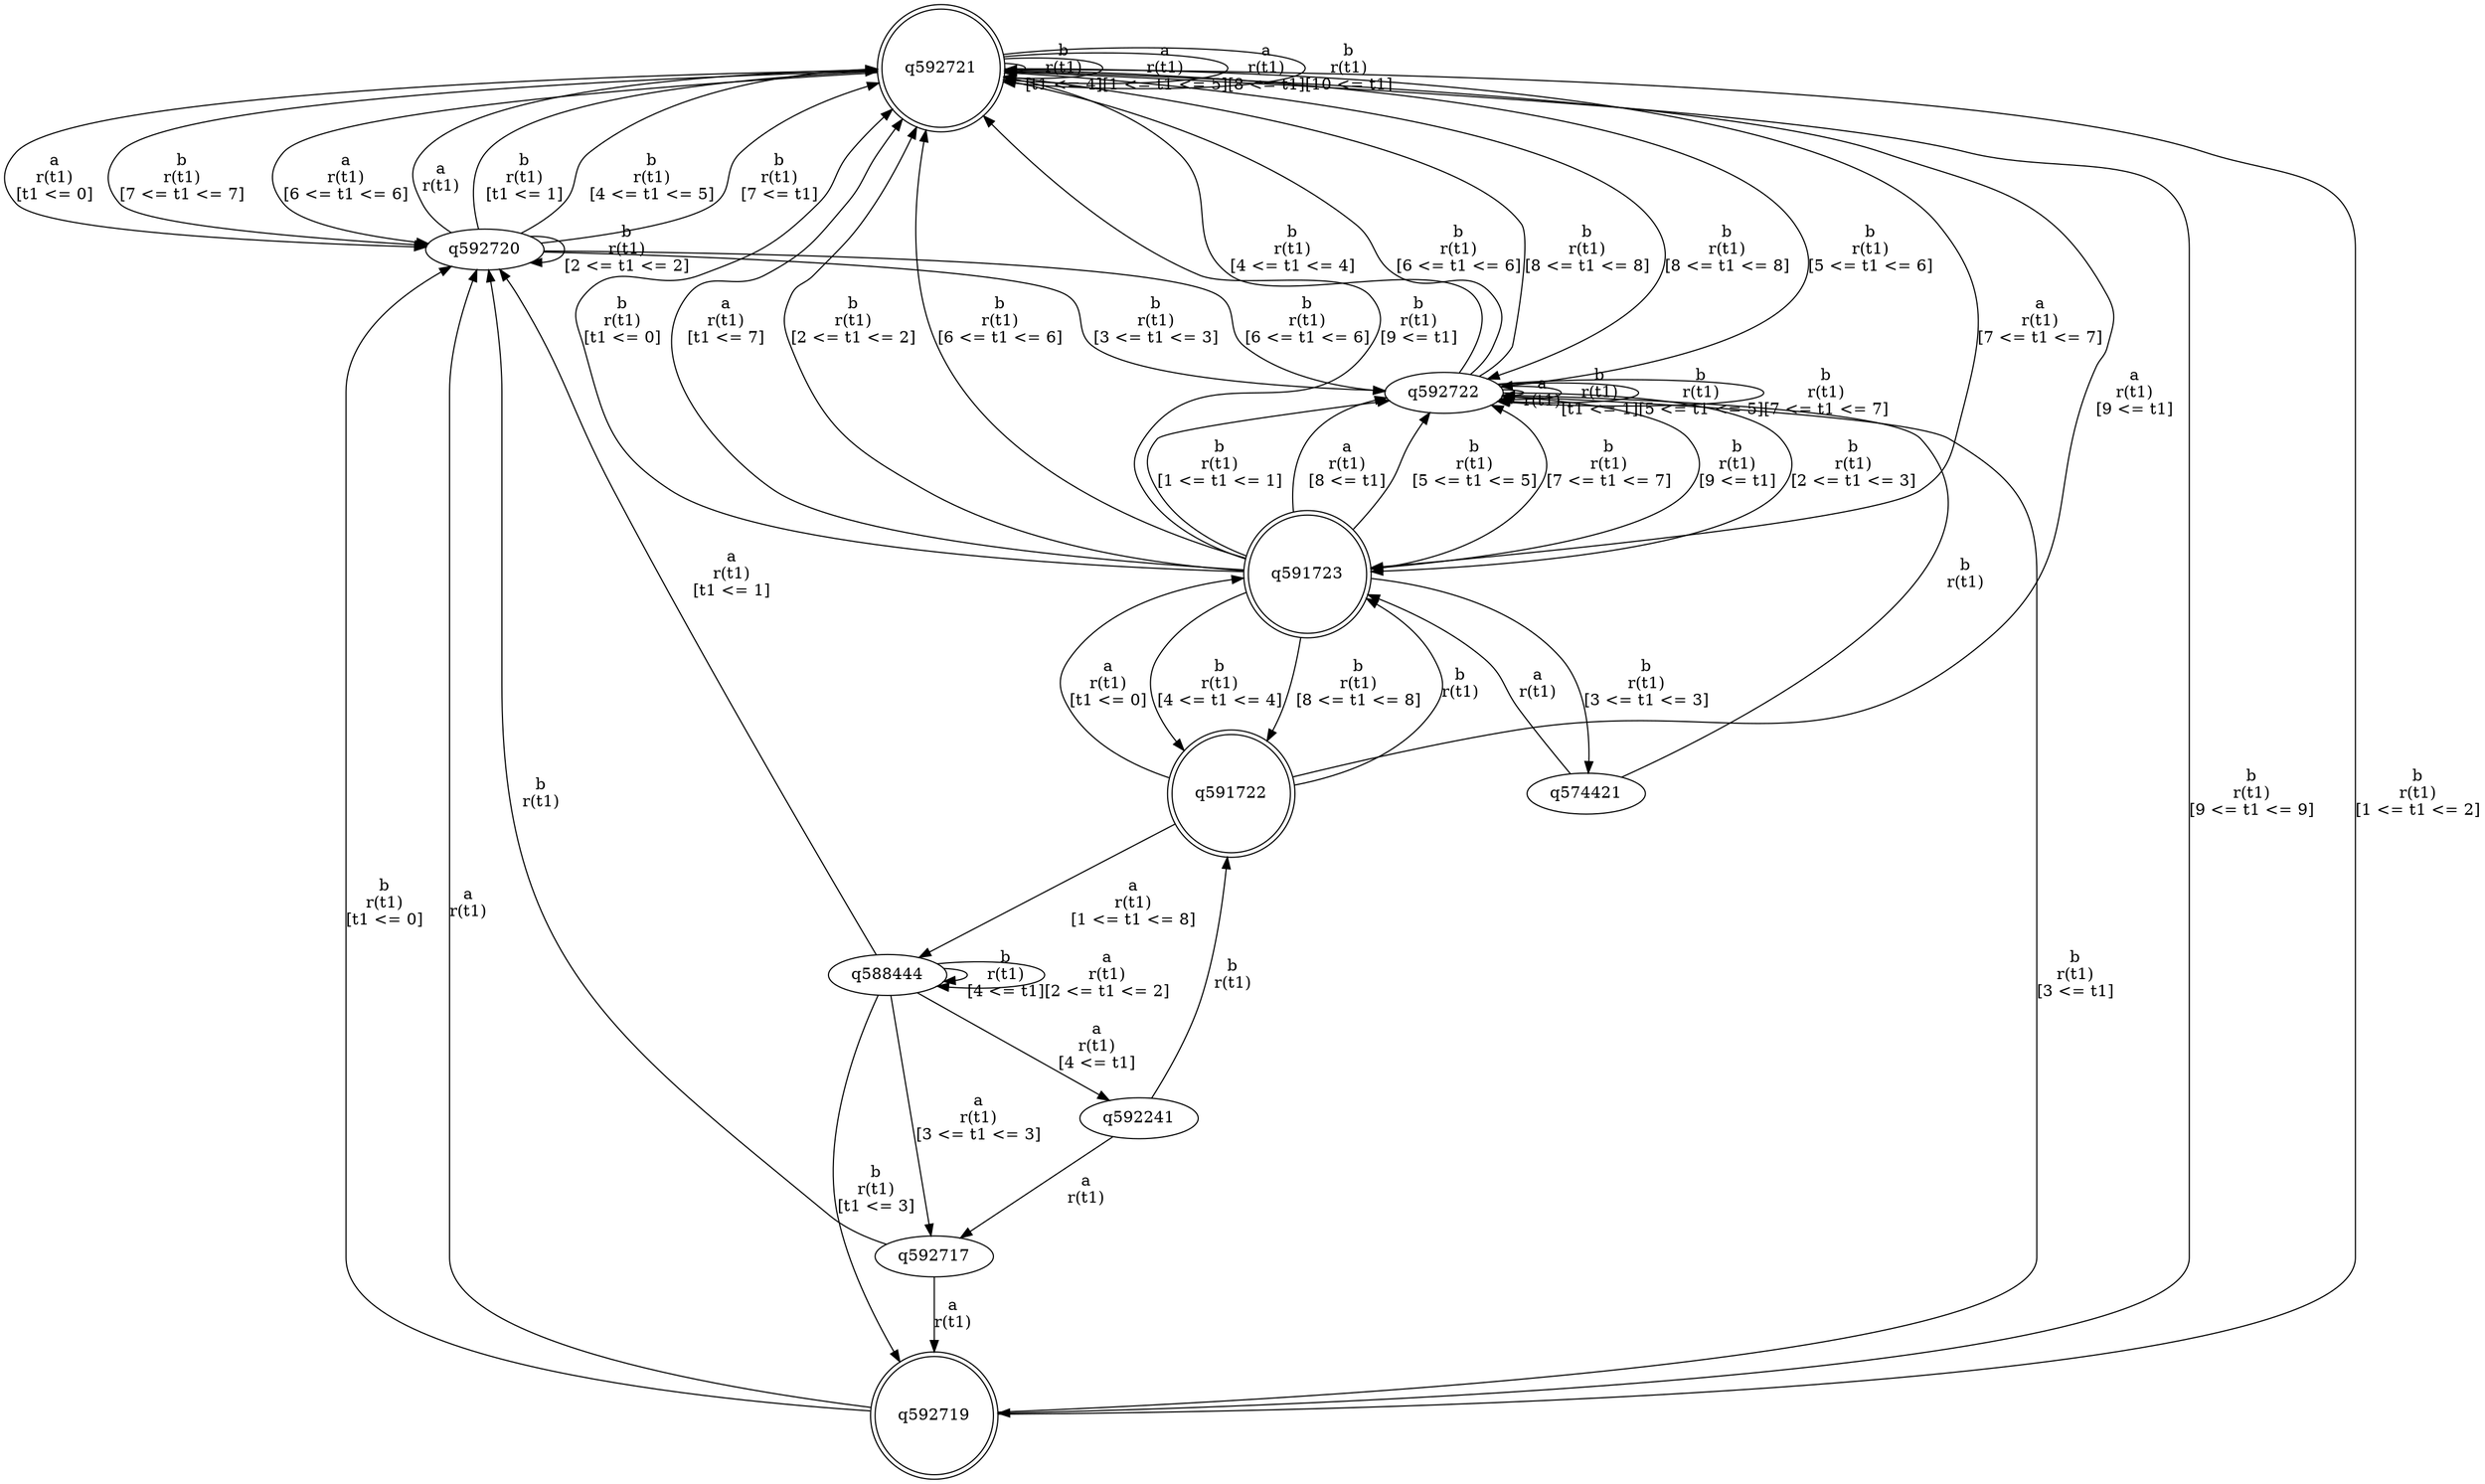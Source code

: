 digraph "tests_1/test5/solution101/solution_verwer" {
	q592721[label=q592721 shape=doublecircle]
	q592720[label=q592720]
	q592722[label=q592722]
	q591723[label=q591723 shape=doublecircle]
	q574421[label=q574421]
	q591722[label=q591722 shape=doublecircle]
	q588444[label=q588444]
	q592719[label=q592719 shape=doublecircle]
	q592717[label=q592717]
	q592241[label=q592241]
	q592721 -> q592720[label="a\nr(t1)\n[t1 <= 0]"]
	q592720 -> q592721[label="a\nr(t1)\n"]
	q592720 -> q592721[label="b\nr(t1)\n[t1 <= 1]"]
	q592720 -> q592720[label="b\nr(t1)\n[2 <= t1 <= 2]"]
	q592720 -> q592722[label="b\nr(t1)\n[3 <= t1 <= 3]"]
	q592722 -> q592722[label="a\nr(t1)\n"]
	q592722 -> q592722[label="b\nr(t1)\n[t1 <= 1]"]
	q592722 -> q592721[label="b\nr(t1)\n[4 <= t1 <= 4]"]
	q592722 -> q592722[label="b\nr(t1)\n[5 <= t1 <= 5]"]
	q592722 -> q592721[label="b\nr(t1)\n[6 <= t1 <= 6]"]
	q592722 -> q592722[label="b\nr(t1)\n[7 <= t1 <= 7]"]
	q592722 -> q592721[label="b\nr(t1)\n[8 <= t1 <= 8]"]
	q592722 -> q591723[label="b\nr(t1)\n[9 <= t1]"]
	q591723 -> q592721[label="b\nr(t1)\n[t1 <= 0]"]
	q591723 -> q592722[label="b\nr(t1)\n[1 <= t1 <= 1]"]
	q591723 -> q592721[label="a\nr(t1)\n[t1 <= 7]"]
	q591723 -> q592722[label="a\nr(t1)\n[8 <= t1]"]
	q591723 -> q592721[label="b\nr(t1)\n[2 <= t1 <= 2]"]
	q591723 -> q574421[label="b\nr(t1)\n[3 <= t1 <= 3]"]
	q574421 -> q591723[label="a\nr(t1)\n"]
	q574421 -> q592722[label="b\nr(t1)\n"]
	q591723 -> q591722[label="b\nr(t1)\n[4 <= t1 <= 4]"]
	q591722 -> q591723[label="b\nr(t1)\n"]
	q591722 -> q591723[label="a\nr(t1)\n[t1 <= 0]"]
	q591722 -> q592721[label="a\nr(t1)\n[9 <= t1]"]
	q591722 -> q588444[label="a\nr(t1)\n[1 <= t1 <= 8]"]
	q588444 -> q592719[label="b\nr(t1)\n[t1 <= 3]"]
	q592719 -> q592720[label="a\nr(t1)\n"]
	q592719 -> q592720[label="b\nr(t1)\n[t1 <= 0]"]
	q592719 -> q592721[label="b\nr(t1)\n[1 <= t1 <= 2]"]
	q592719 -> q592722[label="b\nr(t1)\n[3 <= t1]"]
	q588444 -> q588444[label="b\nr(t1)\n[4 <= t1]"]
	q588444 -> q592720[label="a\nr(t1)\n[t1 <= 1]"]
	q588444 -> q588444[label="a\nr(t1)\n[2 <= t1 <= 2]"]
	q588444 -> q592717[label="a\nr(t1)\n[3 <= t1 <= 3]"]
	q592717 -> q592720[label="b\nr(t1)\n"]
	q592717 -> q592719[label="a\nr(t1)\n"]
	q588444 -> q592241[label="a\nr(t1)\n[4 <= t1]"]
	q592241 -> q592717[label="a\nr(t1)\n"]
	q592241 -> q591722[label="b\nr(t1)\n"]
	q591723 -> q592722[label="b\nr(t1)\n[5 <= t1 <= 5]"]
	q591723 -> q592721[label="b\nr(t1)\n[6 <= t1 <= 6]"]
	q591723 -> q592722[label="b\nr(t1)\n[7 <= t1 <= 7]"]
	q591723 -> q591722[label="b\nr(t1)\n[8 <= t1 <= 8]"]
	q591723 -> q592721[label="b\nr(t1)\n[9 <= t1]"]
	q592722 -> q591723[label="b\nr(t1)\n[2 <= t1 <= 3]"]
	q592720 -> q592721[label="b\nr(t1)\n[4 <= t1 <= 5]"]
	q592720 -> q592722[label="b\nr(t1)\n[6 <= t1 <= 6]"]
	q592720 -> q592721[label="b\nr(t1)\n[7 <= t1]"]
	q592721 -> q592720[label="b\nr(t1)\n[7 <= t1 <= 7]"]
	q592721 -> q592721[label="b\nr(t1)\n[t1 <= 4]"]
	q592721 -> q592720[label="a\nr(t1)\n[6 <= t1 <= 6]"]
	q592721 -> q592722[label="b\nr(t1)\n[8 <= t1 <= 8]"]
	q592721 -> q592721[label="a\nr(t1)\n[1 <= t1 <= 5]"]
	q592721 -> q591723[label="a\nr(t1)\n[7 <= t1 <= 7]"]
	q592721 -> q592721[label="a\nr(t1)\n[8 <= t1]"]
	q592721 -> q592719[label="b\nr(t1)\n[9 <= t1 <= 9]"]
	q592721 -> q592721[label="b\nr(t1)\n[10 <= t1]"]
	q592721 -> q592722[label="b\nr(t1)\n[5 <= t1 <= 6]"]
}
